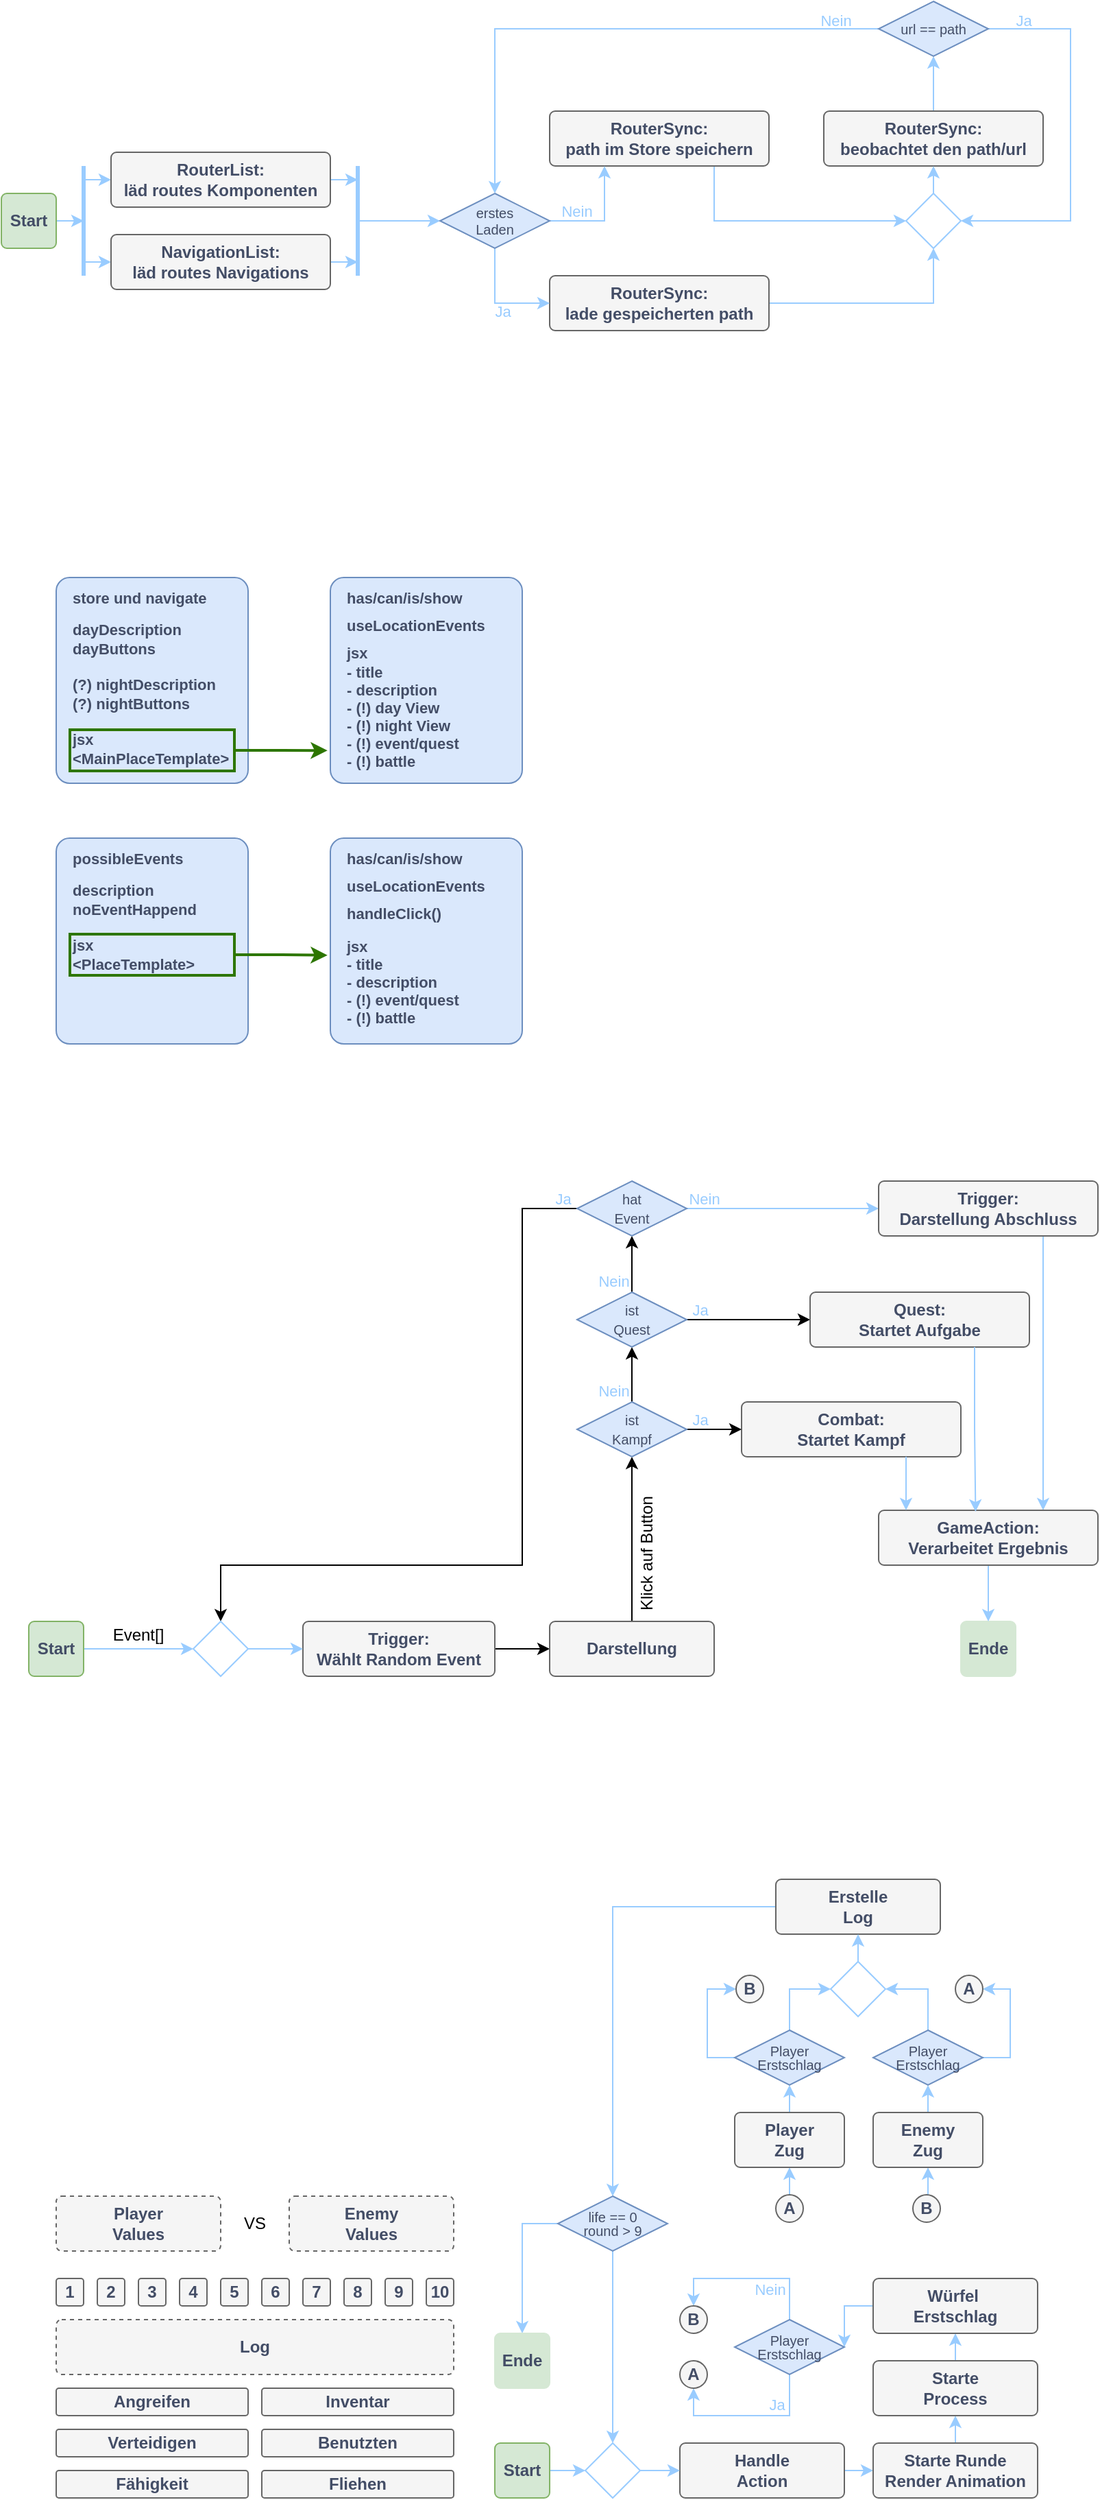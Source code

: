 <mxfile version="26.0.16">
  <diagram name="Seite-1" id="vCrZaKIHrHewtjHEEx6Q">
    <mxGraphModel dx="689" dy="369" grid="1" gridSize="10" guides="1" tooltips="1" connect="1" arrows="1" fold="1" page="1" pageScale="1" pageWidth="827" pageHeight="1169" math="0" shadow="0">
      <root>
        <mxCell id="0" />
        <mxCell id="1" parent="0" />
        <mxCell id="VAQp6IkPgZ3z1ja0-aQf-18" style="edgeStyle=none;shape=connector;rounded=0;orthogonalLoop=1;jettySize=auto;html=1;exitX=1;exitY=0.5;exitDx=0;exitDy=0;strokeColor=#99CCFF;align=center;verticalAlign=middle;fontFamily=Helvetica;fontSize=11;fontColor=default;labelBackgroundColor=default;endArrow=classic;" parent="1" source="VAQp6IkPgZ3z1ja0-aQf-2" edge="1">
          <mxGeometry relative="1" as="geometry">
            <mxPoint x="60" y="460" as="targetPoint" />
          </mxGeometry>
        </mxCell>
        <mxCell id="VAQp6IkPgZ3z1ja0-aQf-2" value="Start" style="rounded=1;arcSize=10;whiteSpace=wrap;html=1;align=center;fillColor=#d5e8d4;strokeColor=#82b366;fontColor=#434D66;fontStyle=1" parent="1" vertex="1">
          <mxGeometry y="440" width="40" height="40" as="geometry" />
        </mxCell>
        <mxCell id="VAQp6IkPgZ3z1ja0-aQf-19" style="edgeStyle=none;shape=connector;rounded=0;orthogonalLoop=1;jettySize=auto;html=1;exitX=0;exitY=0.5;exitDx=0;exitDy=0;strokeColor=#99CCFF;align=center;verticalAlign=middle;fontFamily=Helvetica;fontSize=11;fontColor=default;labelBackgroundColor=default;endArrow=none;startArrow=classic;startFill=1;endFill=0;" parent="1" source="VAQp6IkPgZ3z1ja0-aQf-3" edge="1">
          <mxGeometry relative="1" as="geometry">
            <mxPoint x="60" y="430" as="targetPoint" />
          </mxGeometry>
        </mxCell>
        <mxCell id="VAQp6IkPgZ3z1ja0-aQf-21" style="edgeStyle=none;shape=connector;rounded=0;orthogonalLoop=1;jettySize=auto;html=1;exitX=1;exitY=0.5;exitDx=0;exitDy=0;strokeColor=#99CCFF;align=center;verticalAlign=middle;fontFamily=Helvetica;fontSize=11;fontColor=default;labelBackgroundColor=default;endArrow=classic;" parent="1" source="VAQp6IkPgZ3z1ja0-aQf-3" edge="1">
          <mxGeometry relative="1" as="geometry">
            <mxPoint x="260" y="430" as="targetPoint" />
          </mxGeometry>
        </mxCell>
        <mxCell id="VAQp6IkPgZ3z1ja0-aQf-3" value="RouterList:&lt;div&gt;läd routes Komponenten&lt;/div&gt;" style="rounded=1;arcSize=10;whiteSpace=wrap;html=1;align=center;fillColor=#f5f5f5;strokeColor=#666666;fontColor=#434D66;fontStyle=1" parent="1" vertex="1">
          <mxGeometry x="80" y="410" width="160" height="40" as="geometry" />
        </mxCell>
        <mxCell id="VAQp6IkPgZ3z1ja0-aQf-20" style="edgeStyle=none;shape=connector;rounded=0;orthogonalLoop=1;jettySize=auto;html=1;exitX=0;exitY=0.5;exitDx=0;exitDy=0;strokeColor=#99CCFF;align=center;verticalAlign=middle;fontFamily=Helvetica;fontSize=11;fontColor=default;labelBackgroundColor=default;endArrow=none;startArrow=classic;startFill=1;endFill=0;" parent="1" source="VAQp6IkPgZ3z1ja0-aQf-4" edge="1">
          <mxGeometry relative="1" as="geometry">
            <mxPoint x="60" y="490" as="targetPoint" />
          </mxGeometry>
        </mxCell>
        <mxCell id="VAQp6IkPgZ3z1ja0-aQf-22" style="edgeStyle=none;shape=connector;rounded=0;orthogonalLoop=1;jettySize=auto;html=1;exitX=1;exitY=0.5;exitDx=0;exitDy=0;strokeColor=#99CCFF;align=center;verticalAlign=middle;fontFamily=Helvetica;fontSize=11;fontColor=default;labelBackgroundColor=default;endArrow=classic;" parent="1" source="VAQp6IkPgZ3z1ja0-aQf-4" edge="1">
          <mxGeometry relative="1" as="geometry">
            <mxPoint x="260" y="490" as="targetPoint" />
          </mxGeometry>
        </mxCell>
        <mxCell id="VAQp6IkPgZ3z1ja0-aQf-4" value="NavigationList:&lt;div&gt;läd routes Navigations&lt;/div&gt;" style="rounded=1;arcSize=10;whiteSpace=wrap;html=1;align=center;fillColor=#f5f5f5;strokeColor=#666666;fontColor=#434D66;fontStyle=1" parent="1" vertex="1">
          <mxGeometry x="80" y="470" width="160" height="40" as="geometry" />
        </mxCell>
        <mxCell id="VAQp6IkPgZ3z1ja0-aQf-68" style="edgeStyle=orthogonalEdgeStyle;shape=connector;rounded=0;orthogonalLoop=1;jettySize=auto;html=1;exitX=0.75;exitY=1;exitDx=0;exitDy=0;entryX=0;entryY=0.5;entryDx=0;entryDy=0;strokeColor=#99CCFF;align=center;verticalAlign=middle;fontFamily=Helvetica;fontSize=11;fontColor=default;labelBackgroundColor=default;endArrow=classic;" parent="1" source="VAQp6IkPgZ3z1ja0-aQf-7" target="VAQp6IkPgZ3z1ja0-aQf-65" edge="1">
          <mxGeometry relative="1" as="geometry" />
        </mxCell>
        <mxCell id="VAQp6IkPgZ3z1ja0-aQf-7" value="RouterSync:&lt;div&gt;path im Store speichern&lt;/div&gt;" style="rounded=1;arcSize=10;whiteSpace=wrap;html=1;align=center;fillColor=#f5f5f5;strokeColor=#666666;fontColor=#434D66;fontStyle=1" parent="1" vertex="1">
          <mxGeometry x="400" y="380" width="160" height="40" as="geometry" />
        </mxCell>
        <mxCell id="VAQp6IkPgZ3z1ja0-aQf-69" style="edgeStyle=orthogonalEdgeStyle;shape=connector;rounded=0;orthogonalLoop=1;jettySize=auto;html=1;exitX=1;exitY=0.5;exitDx=0;exitDy=0;entryX=0.5;entryY=1;entryDx=0;entryDy=0;strokeColor=#99CCFF;align=center;verticalAlign=middle;fontFamily=Helvetica;fontSize=11;fontColor=default;labelBackgroundColor=default;endArrow=classic;" parent="1" source="VAQp6IkPgZ3z1ja0-aQf-8" target="VAQp6IkPgZ3z1ja0-aQf-65" edge="1">
          <mxGeometry relative="1" as="geometry" />
        </mxCell>
        <mxCell id="VAQp6IkPgZ3z1ja0-aQf-8" value="RouterSync:&lt;div&gt;lade gespeicherten path&lt;/div&gt;" style="rounded=1;arcSize=10;whiteSpace=wrap;html=1;align=center;fillColor=#f5f5f5;strokeColor=#666666;fontColor=#434D66;fontStyle=1" parent="1" vertex="1">
          <mxGeometry x="400" y="500" width="160" height="40" as="geometry" />
        </mxCell>
        <mxCell id="VAQp6IkPgZ3z1ja0-aQf-23" style="edgeStyle=none;shape=connector;rounded=0;orthogonalLoop=1;jettySize=auto;html=1;exitX=0;exitY=0.5;exitDx=0;exitDy=0;strokeColor=#99CCFF;align=center;verticalAlign=middle;fontFamily=Helvetica;fontSize=11;fontColor=default;labelBackgroundColor=default;endArrow=none;startArrow=classic;startFill=1;endFill=0;" parent="1" source="VAQp6IkPgZ3z1ja0-aQf-10" edge="1">
          <mxGeometry relative="1" as="geometry">
            <mxPoint x="260" y="460" as="targetPoint" />
          </mxGeometry>
        </mxCell>
        <mxCell id="VAQp6IkPgZ3z1ja0-aQf-25" style="edgeStyle=orthogonalEdgeStyle;shape=connector;rounded=0;orthogonalLoop=1;jettySize=auto;html=1;exitX=0.5;exitY=1;exitDx=0;exitDy=0;entryX=0;entryY=0.5;entryDx=0;entryDy=0;strokeColor=#99CCFF;align=center;verticalAlign=middle;fontFamily=Helvetica;fontSize=11;fontColor=default;labelBackgroundColor=default;endArrow=classic;" parent="1" source="VAQp6IkPgZ3z1ja0-aQf-10" target="VAQp6IkPgZ3z1ja0-aQf-8" edge="1">
          <mxGeometry relative="1" as="geometry" />
        </mxCell>
        <mxCell id="X7nKvmQEceXL8asA8oug-80" style="edgeStyle=orthogonalEdgeStyle;shape=connector;rounded=0;orthogonalLoop=1;jettySize=auto;html=1;exitX=1;exitY=0.5;exitDx=0;exitDy=0;entryX=0.25;entryY=1;entryDx=0;entryDy=0;strokeColor=#99CCFF;align=center;verticalAlign=middle;fontFamily=Helvetica;fontSize=11;fontColor=default;labelBackgroundColor=default;startArrow=none;startFill=0;endArrow=classic;endFill=1;" edge="1" parent="1" source="VAQp6IkPgZ3z1ja0-aQf-10" target="VAQp6IkPgZ3z1ja0-aQf-7">
          <mxGeometry relative="1" as="geometry" />
        </mxCell>
        <mxCell id="VAQp6IkPgZ3z1ja0-aQf-10" value="&lt;font style=&quot;font-size: 10px;&quot;&gt;erstes&lt;/font&gt;&lt;div style=&quot;font-size: 10px;&quot;&gt;&lt;font style=&quot;font-size: 10px;&quot;&gt;Laden&lt;/font&gt;&lt;/div&gt;" style="shape=rhombus;perimeter=rhombusPerimeter;whiteSpace=wrap;html=1;align=center;fontFamily=Helvetica;fontSize=11;labelBackgroundColor=none;fillColor=#dae8fc;strokeColor=#6c8ebf;fontColor=#434D66;" parent="1" vertex="1">
          <mxGeometry x="320" y="440" width="80" height="40" as="geometry" />
        </mxCell>
        <mxCell id="VAQp6IkPgZ3z1ja0-aQf-16" value="" style="endArrow=none;html=1;rounded=0;strokeColor=#99CCFF;align=center;verticalAlign=middle;fontFamily=Helvetica;fontSize=11;fontColor=default;labelBackgroundColor=default;strokeWidth=3;" parent="1" edge="1">
          <mxGeometry width="50" height="50" relative="1" as="geometry">
            <mxPoint x="60" y="500" as="sourcePoint" />
            <mxPoint x="60" y="420" as="targetPoint" />
          </mxGeometry>
        </mxCell>
        <mxCell id="VAQp6IkPgZ3z1ja0-aQf-17" value="" style="endArrow=none;html=1;rounded=0;strokeColor=#99CCFF;align=center;verticalAlign=middle;fontFamily=Helvetica;fontSize=11;fontColor=default;labelBackgroundColor=default;strokeWidth=3;" parent="1" edge="1">
          <mxGeometry width="50" height="50" relative="1" as="geometry">
            <mxPoint x="260" y="500" as="sourcePoint" />
            <mxPoint x="260" y="420" as="targetPoint" />
          </mxGeometry>
        </mxCell>
        <mxCell id="VAQp6IkPgZ3z1ja0-aQf-28" value="Ja" style="text;html=1;align=center;verticalAlign=middle;whiteSpace=wrap;rounded=0;fontFamily=Helvetica;fontSize=11;fontColor=#99CCFF;labelBackgroundColor=none;" parent="1" vertex="1">
          <mxGeometry x="346" y="518" width="40" height="16" as="geometry" />
        </mxCell>
        <mxCell id="VAQp6IkPgZ3z1ja0-aQf-29" value="Nein" style="text;html=1;align=center;verticalAlign=middle;whiteSpace=wrap;rounded=0;fontFamily=Helvetica;fontSize=11;fontColor=#99CCFF;labelBackgroundColor=none;" parent="1" vertex="1">
          <mxGeometry x="400" y="445" width="40" height="16" as="geometry" />
        </mxCell>
        <mxCell id="VAQp6IkPgZ3z1ja0-aQf-33" style="edgeStyle=none;shape=connector;rounded=0;orthogonalLoop=1;jettySize=auto;html=1;exitX=0.5;exitY=0;exitDx=0;exitDy=0;entryX=0.5;entryY=1;entryDx=0;entryDy=0;strokeColor=#99CCFF;align=center;verticalAlign=middle;fontFamily=Helvetica;fontSize=11;fontColor=default;labelBackgroundColor=default;endArrow=classic;" parent="1" source="VAQp6IkPgZ3z1ja0-aQf-31" target="VAQp6IkPgZ3z1ja0-aQf-32" edge="1">
          <mxGeometry relative="1" as="geometry" />
        </mxCell>
        <mxCell id="VAQp6IkPgZ3z1ja0-aQf-31" value="RouterSync:&lt;div&gt;beobachtet den path/url&lt;/div&gt;" style="rounded=1;arcSize=10;whiteSpace=wrap;html=1;align=center;fillColor=#f5f5f5;strokeColor=#666666;fontColor=#434D66;fontStyle=1" parent="1" vertex="1">
          <mxGeometry x="600" y="380" width="160" height="40" as="geometry" />
        </mxCell>
        <mxCell id="VAQp6IkPgZ3z1ja0-aQf-64" style="edgeStyle=orthogonalEdgeStyle;shape=connector;rounded=0;orthogonalLoop=1;jettySize=auto;html=1;exitX=0;exitY=0.5;exitDx=0;exitDy=0;entryX=0.5;entryY=0;entryDx=0;entryDy=0;strokeColor=#99CCFF;align=center;verticalAlign=middle;fontFamily=Helvetica;fontSize=11;fontColor=default;labelBackgroundColor=default;endArrow=classic;" parent="1" source="VAQp6IkPgZ3z1ja0-aQf-32" target="VAQp6IkPgZ3z1ja0-aQf-10" edge="1">
          <mxGeometry relative="1" as="geometry" />
        </mxCell>
        <mxCell id="VAQp6IkPgZ3z1ja0-aQf-66" style="edgeStyle=orthogonalEdgeStyle;shape=connector;rounded=0;orthogonalLoop=1;jettySize=auto;html=1;exitX=1;exitY=0.5;exitDx=0;exitDy=0;entryX=1;entryY=0.5;entryDx=0;entryDy=0;strokeColor=#99CCFF;align=center;verticalAlign=middle;fontFamily=Helvetica;fontSize=11;fontColor=default;labelBackgroundColor=default;endArrow=classic;" parent="1" source="VAQp6IkPgZ3z1ja0-aQf-32" target="VAQp6IkPgZ3z1ja0-aQf-65" edge="1">
          <mxGeometry relative="1" as="geometry">
            <Array as="points">
              <mxPoint x="780" y="320" />
              <mxPoint x="780" y="460" />
            </Array>
          </mxGeometry>
        </mxCell>
        <mxCell id="VAQp6IkPgZ3z1ja0-aQf-32" value="&lt;span style=&quot;font-size: 10px;&quot;&gt;url == path&lt;/span&gt;" style="shape=rhombus;perimeter=rhombusPerimeter;whiteSpace=wrap;html=1;align=center;fontFamily=Helvetica;fontSize=11;labelBackgroundColor=none;fillColor=#dae8fc;strokeColor=#6c8ebf;fontColor=#434D66;" parent="1" vertex="1">
          <mxGeometry x="640" y="300" width="80" height="40" as="geometry" />
        </mxCell>
        <mxCell id="VAQp6IkPgZ3z1ja0-aQf-36" value="Ja" style="text;html=1;align=center;verticalAlign=middle;whiteSpace=wrap;rounded=0;fontFamily=Helvetica;fontSize=11;fontColor=#99CCFF;labelBackgroundColor=none;" parent="1" vertex="1">
          <mxGeometry x="726" y="306" width="40" height="16" as="geometry" />
        </mxCell>
        <mxCell id="VAQp6IkPgZ3z1ja0-aQf-39" value="Nein" style="text;html=1;align=center;verticalAlign=middle;whiteSpace=wrap;rounded=0;fontFamily=Helvetica;fontSize=11;fontColor=#99CCFF;labelBackgroundColor=none;" parent="1" vertex="1">
          <mxGeometry x="589" y="306" width="40" height="16" as="geometry" />
        </mxCell>
        <mxCell id="VAQp6IkPgZ3z1ja0-aQf-67" style="edgeStyle=orthogonalEdgeStyle;shape=connector;rounded=0;orthogonalLoop=1;jettySize=auto;html=1;exitX=0.5;exitY=0;exitDx=0;exitDy=0;entryX=0.5;entryY=1;entryDx=0;entryDy=0;strokeColor=#99CCFF;align=center;verticalAlign=middle;fontFamily=Helvetica;fontSize=11;fontColor=default;labelBackgroundColor=default;endArrow=classic;" parent="1" source="VAQp6IkPgZ3z1ja0-aQf-65" target="VAQp6IkPgZ3z1ja0-aQf-31" edge="1">
          <mxGeometry relative="1" as="geometry" />
        </mxCell>
        <mxCell id="VAQp6IkPgZ3z1ja0-aQf-65" value="" style="shape=rhombus;perimeter=rhombusPerimeter;whiteSpace=wrap;html=1;align=center;fontFamily=Helvetica;fontSize=11;labelBackgroundColor=none;fillColor=none;strokeColor=#99CCFF;fontColor=#333333;" parent="1" vertex="1">
          <mxGeometry x="660" y="440" width="40" height="40" as="geometry" />
        </mxCell>
        <mxCell id="VAQp6IkPgZ3z1ja0-aQf-70" value="" style="rounded=1;whiteSpace=wrap;html=1;fontFamily=Helvetica;fontSize=11;labelBackgroundColor=default;fillColor=#dae8fc;strokeColor=#6c8ebf;arcSize=7;" parent="1" vertex="1">
          <mxGeometry x="40" y="720" width="140" height="150" as="geometry" />
        </mxCell>
        <mxCell id="VAQp6IkPgZ3z1ja0-aQf-71" value="&lt;b&gt;store und navigate&lt;/b&gt;" style="text;html=1;align=left;verticalAlign=middle;whiteSpace=wrap;rounded=0;fontFamily=Helvetica;fontSize=11;fontColor=#434D66;labelBackgroundColor=none;" parent="1" vertex="1">
          <mxGeometry x="50" y="720" width="120" height="30" as="geometry" />
        </mxCell>
        <mxCell id="VAQp6IkPgZ3z1ja0-aQf-72" value="&lt;b&gt;dayDescription&lt;/b&gt;&lt;div&gt;&lt;b&gt;dayButtons&lt;/b&gt;&lt;/div&gt;" style="text;html=1;align=left;verticalAlign=middle;whiteSpace=wrap;rounded=0;fontFamily=Helvetica;fontSize=11;fontColor=#434D66;labelBackgroundColor=none;" parent="1" vertex="1">
          <mxGeometry x="50" y="750" width="120" height="30" as="geometry" />
        </mxCell>
        <mxCell id="VAQp6IkPgZ3z1ja0-aQf-73" value="&lt;b&gt;(?) nightDescription&lt;br&gt;&lt;/b&gt;&lt;div&gt;&lt;b style=&quot;background-color: initial;&quot;&gt;(?)&amp;nbsp;&lt;/b&gt;&lt;b style=&quot;background-color: initial;&quot;&gt;night&lt;/b&gt;&lt;b&gt;Buttons&lt;/b&gt;&lt;/div&gt;" style="text;html=1;align=left;verticalAlign=middle;whiteSpace=wrap;rounded=0;fontFamily=Helvetica;fontSize=11;fontColor=#434D66;labelBackgroundColor=none;" parent="1" vertex="1">
          <mxGeometry x="50" y="790" width="120" height="30" as="geometry" />
        </mxCell>
        <mxCell id="VAQp6IkPgZ3z1ja0-aQf-74" value="&lt;b&gt;jsx&lt;/b&gt;&lt;br&gt;&lt;div&gt;&lt;b&gt;&amp;lt;MainPlaceTemplate&amp;gt;&lt;/b&gt;&lt;/div&gt;" style="text;html=1;align=left;verticalAlign=middle;whiteSpace=wrap;rounded=0;fontFamily=Helvetica;fontSize=11;fontColor=#434D66;labelBackgroundColor=none;" parent="1" vertex="1">
          <mxGeometry x="50" y="830" width="180" height="30" as="geometry" />
        </mxCell>
        <mxCell id="VAQp6IkPgZ3z1ja0-aQf-75" value="" style="rounded=1;whiteSpace=wrap;html=1;fontFamily=Helvetica;fontSize=11;labelBackgroundColor=default;fillColor=#dae8fc;strokeColor=#6c8ebf;arcSize=7;" parent="1" vertex="1">
          <mxGeometry x="240" y="720" width="140" height="150" as="geometry" />
        </mxCell>
        <mxCell id="VAQp6IkPgZ3z1ja0-aQf-76" value="&lt;b&gt;has/can/is/show&lt;/b&gt;" style="text;html=1;align=left;verticalAlign=middle;whiteSpace=wrap;rounded=0;fontFamily=Helvetica;fontSize=11;fontColor=#434D66;labelBackgroundColor=none;" parent="1" vertex="1">
          <mxGeometry x="250" y="720" width="120" height="30" as="geometry" />
        </mxCell>
        <mxCell id="VAQp6IkPgZ3z1ja0-aQf-77" value="&lt;b&gt;useLocationEvents&lt;/b&gt;" style="text;html=1;align=left;verticalAlign=middle;whiteSpace=wrap;rounded=0;fontFamily=Helvetica;fontSize=11;fontColor=#434D66;labelBackgroundColor=none;" parent="1" vertex="1">
          <mxGeometry x="250" y="740" width="120" height="30" as="geometry" />
        </mxCell>
        <mxCell id="VAQp6IkPgZ3z1ja0-aQf-78" value="&lt;b&gt;jsx&lt;/b&gt;&lt;div&gt;&lt;b&gt;- title&lt;/b&gt;&lt;/div&gt;&lt;div&gt;&lt;b&gt;- description&lt;/b&gt;&lt;/div&gt;&lt;div&gt;&lt;b&gt;- (!) day View&lt;/b&gt;&lt;/div&gt;&lt;div&gt;&lt;b&gt;- (!) night View&lt;/b&gt;&lt;/div&gt;&lt;div&gt;&lt;b&gt;- (!) event/quest&lt;/b&gt;&lt;/div&gt;&lt;div&gt;&lt;b&gt;- (!) battle&lt;/b&gt;&lt;/div&gt;" style="text;html=1;align=left;verticalAlign=middle;whiteSpace=wrap;rounded=0;fontFamily=Helvetica;fontSize=11;fontColor=#434D66;labelBackgroundColor=none;" parent="1" vertex="1">
          <mxGeometry x="250" y="770" width="120" height="90" as="geometry" />
        </mxCell>
        <mxCell id="VAQp6IkPgZ3z1ja0-aQf-80" value="" style="rounded=1;whiteSpace=wrap;html=1;fontFamily=Helvetica;fontSize=11;labelBackgroundColor=default;fillColor=#dae8fc;strokeColor=#6c8ebf;arcSize=7;" parent="1" vertex="1">
          <mxGeometry x="40" y="910" width="140" height="150" as="geometry" />
        </mxCell>
        <mxCell id="VAQp6IkPgZ3z1ja0-aQf-81" value="&lt;b&gt;possibleEvents&lt;/b&gt;" style="text;html=1;align=left;verticalAlign=middle;whiteSpace=wrap;rounded=0;fontFamily=Helvetica;fontSize=11;fontColor=#434D66;labelBackgroundColor=none;" parent="1" vertex="1">
          <mxGeometry x="50" y="910" width="120" height="30" as="geometry" />
        </mxCell>
        <mxCell id="VAQp6IkPgZ3z1ja0-aQf-82" value="&lt;b&gt;description&lt;/b&gt;&lt;div&gt;&lt;b&gt;noEventHappend&lt;/b&gt;&lt;/div&gt;" style="text;html=1;align=left;verticalAlign=middle;whiteSpace=wrap;rounded=0;fontFamily=Helvetica;fontSize=11;fontColor=#434D66;labelBackgroundColor=none;" parent="1" vertex="1">
          <mxGeometry x="50" y="940" width="120" height="30" as="geometry" />
        </mxCell>
        <mxCell id="VAQp6IkPgZ3z1ja0-aQf-84" value="&lt;b&gt;jsx&lt;/b&gt;&lt;br&gt;&lt;div&gt;&lt;b&gt;&amp;lt;PlaceTemplate&amp;gt;&lt;/b&gt;&lt;/div&gt;" style="text;html=1;align=left;verticalAlign=middle;whiteSpace=wrap;rounded=0;fontFamily=Helvetica;fontSize=11;fontColor=#434D66;labelBackgroundColor=none;" parent="1" vertex="1">
          <mxGeometry x="50" y="980" width="180" height="30" as="geometry" />
        </mxCell>
        <mxCell id="VAQp6IkPgZ3z1ja0-aQf-85" value="" style="rounded=1;whiteSpace=wrap;html=1;fontFamily=Helvetica;fontSize=11;labelBackgroundColor=default;fillColor=#dae8fc;strokeColor=#6c8ebf;arcSize=7;" parent="1" vertex="1">
          <mxGeometry x="240" y="910" width="140" height="150" as="geometry" />
        </mxCell>
        <mxCell id="VAQp6IkPgZ3z1ja0-aQf-86" value="&lt;b&gt;has/can/is/show&lt;/b&gt;" style="text;html=1;align=left;verticalAlign=middle;whiteSpace=wrap;rounded=0;fontFamily=Helvetica;fontSize=11;fontColor=#434D66;labelBackgroundColor=none;" parent="1" vertex="1">
          <mxGeometry x="250" y="910" width="120" height="30" as="geometry" />
        </mxCell>
        <mxCell id="VAQp6IkPgZ3z1ja0-aQf-87" value="&lt;b&gt;useLocationEvents&lt;/b&gt;" style="text;html=1;align=left;verticalAlign=middle;whiteSpace=wrap;rounded=0;fontFamily=Helvetica;fontSize=11;fontColor=#434D66;labelBackgroundColor=none;" parent="1" vertex="1">
          <mxGeometry x="250" y="930" width="120" height="30" as="geometry" />
        </mxCell>
        <mxCell id="VAQp6IkPgZ3z1ja0-aQf-88" value="&lt;b&gt;jsx&lt;/b&gt;&lt;div&gt;&lt;b&gt;- title&lt;/b&gt;&lt;/div&gt;&lt;div&gt;&lt;b&gt;- description&lt;/b&gt;&lt;/div&gt;&lt;div&gt;&lt;b&gt;- (!) event/quest&lt;/b&gt;&lt;/div&gt;&lt;div&gt;&lt;b&gt;- (!) battle&lt;/b&gt;&lt;/div&gt;" style="text;html=1;align=left;verticalAlign=middle;whiteSpace=wrap;rounded=0;fontFamily=Helvetica;fontSize=11;fontColor=#434D66;labelBackgroundColor=none;" parent="1" vertex="1">
          <mxGeometry x="250" y="980" width="120" height="70" as="geometry" />
        </mxCell>
        <mxCell id="VAQp6IkPgZ3z1ja0-aQf-90" value="&lt;b&gt;handleClick()&lt;/b&gt;" style="text;html=1;align=left;verticalAlign=middle;whiteSpace=wrap;rounded=0;fontFamily=Helvetica;fontSize=11;fontColor=#434D66;labelBackgroundColor=none;" parent="1" vertex="1">
          <mxGeometry x="250" y="950" width="120" height="30" as="geometry" />
        </mxCell>
        <mxCell id="X7nKvmQEceXL8asA8oug-7" style="edgeStyle=orthogonalEdgeStyle;rounded=0;orthogonalLoop=1;jettySize=auto;html=1;exitX=1;exitY=0.5;exitDx=0;exitDy=0;entryX=0;entryY=0.5;entryDx=0;entryDy=0;strokeColor=light-dark(#000000,#1E4A76);" edge="1" parent="1" source="X7nKvmQEceXL8asA8oug-1" target="X7nKvmQEceXL8asA8oug-3">
          <mxGeometry relative="1" as="geometry" />
        </mxCell>
        <mxCell id="X7nKvmQEceXL8asA8oug-1" value="Trigger:&lt;div&gt;Wählt Random Event&lt;/div&gt;" style="rounded=1;arcSize=10;whiteSpace=wrap;html=1;align=center;fillColor=#f5f5f5;strokeColor=#666666;fontColor=#434D66;fontStyle=1" vertex="1" parent="1">
          <mxGeometry x="220" y="1481" width="140" height="40" as="geometry" />
        </mxCell>
        <mxCell id="X7nKvmQEceXL8asA8oug-2" value="Combat:&lt;div&gt;Startet Kampf&lt;/div&gt;" style="rounded=1;arcSize=10;whiteSpace=wrap;html=1;align=center;fillColor=#f5f5f5;strokeColor=#666666;fontColor=#434D66;fontStyle=1" vertex="1" parent="1">
          <mxGeometry x="540" y="1321" width="160" height="40" as="geometry" />
        </mxCell>
        <mxCell id="X7nKvmQEceXL8asA8oug-11" style="edgeStyle=orthogonalEdgeStyle;rounded=0;orthogonalLoop=1;jettySize=auto;html=1;exitX=0.5;exitY=0;exitDx=0;exitDy=0;entryX=0.5;entryY=1;entryDx=0;entryDy=0;strokeColor=light-dark(#000000,#1E4A76);" edge="1" parent="1" source="X7nKvmQEceXL8asA8oug-3" target="X7nKvmQEceXL8asA8oug-8">
          <mxGeometry relative="1" as="geometry" />
        </mxCell>
        <mxCell id="X7nKvmQEceXL8asA8oug-3" value="Darstellung" style="rounded=1;arcSize=10;whiteSpace=wrap;html=1;align=center;fillColor=#f5f5f5;strokeColor=#666666;fontColor=#434D66;fontStyle=1" vertex="1" parent="1">
          <mxGeometry x="400" y="1481" width="120" height="40" as="geometry" />
        </mxCell>
        <mxCell id="X7nKvmQEceXL8asA8oug-40" style="edgeStyle=orthogonalEdgeStyle;shape=connector;rounded=0;orthogonalLoop=1;jettySize=auto;html=1;exitX=1;exitY=0.5;exitDx=0;exitDy=0;entryX=0;entryY=0.5;entryDx=0;entryDy=0;strokeColor=#99CCFF;align=center;verticalAlign=middle;fontFamily=Helvetica;fontSize=11;fontColor=default;labelBackgroundColor=default;startArrow=none;startFill=0;endArrow=classic;endFill=1;" edge="1" parent="1" source="X7nKvmQEceXL8asA8oug-4" target="X7nKvmQEceXL8asA8oug-38">
          <mxGeometry relative="1" as="geometry" />
        </mxCell>
        <mxCell id="X7nKvmQEceXL8asA8oug-4" value="Start" style="rounded=1;arcSize=10;whiteSpace=wrap;html=1;align=center;fillColor=#d5e8d4;strokeColor=#82b366;fontColor=#434D66;fontStyle=1" vertex="1" parent="1">
          <mxGeometry x="20" y="1481" width="40" height="40" as="geometry" />
        </mxCell>
        <mxCell id="X7nKvmQEceXL8asA8oug-6" value="Event[]" style="text;html=1;align=center;verticalAlign=middle;whiteSpace=wrap;rounded=0;fontColor=light-dark(#000000,#808080);" vertex="1" parent="1">
          <mxGeometry x="70" y="1481" width="60" height="20" as="geometry" />
        </mxCell>
        <mxCell id="X7nKvmQEceXL8asA8oug-12" style="edgeStyle=orthogonalEdgeStyle;rounded=0;orthogonalLoop=1;jettySize=auto;html=1;exitX=0.5;exitY=0;exitDx=0;exitDy=0;entryX=0.5;entryY=1;entryDx=0;entryDy=0;strokeColor=light-dark(#000000,#1E4A76);" edge="1" parent="1" source="X7nKvmQEceXL8asA8oug-8" target="X7nKvmQEceXL8asA8oug-9">
          <mxGeometry relative="1" as="geometry" />
        </mxCell>
        <mxCell id="X7nKvmQEceXL8asA8oug-18" style="edgeStyle=orthogonalEdgeStyle;rounded=0;orthogonalLoop=1;jettySize=auto;html=1;exitX=1;exitY=0.5;exitDx=0;exitDy=0;entryX=0;entryY=0.5;entryDx=0;entryDy=0;strokeColor=light-dark(#000000,#1E4A76);" edge="1" parent="1" source="X7nKvmQEceXL8asA8oug-8" target="X7nKvmQEceXL8asA8oug-2">
          <mxGeometry relative="1" as="geometry" />
        </mxCell>
        <mxCell id="X7nKvmQEceXL8asA8oug-8" value="&lt;span style=&quot;font-size: 10px;&quot;&gt;ist&lt;/span&gt;&lt;div&gt;&lt;span style=&quot;font-size: 10px;&quot;&gt;Kampf&lt;/span&gt;&lt;/div&gt;" style="shape=rhombus;perimeter=rhombusPerimeter;whiteSpace=wrap;html=1;align=center;fontFamily=Helvetica;fontSize=11;labelBackgroundColor=none;fillColor=#dae8fc;strokeColor=#6c8ebf;fontColor=#434D66;" vertex="1" parent="1">
          <mxGeometry x="420" y="1321" width="80" height="40" as="geometry" />
        </mxCell>
        <mxCell id="X7nKvmQEceXL8asA8oug-13" style="edgeStyle=orthogonalEdgeStyle;rounded=0;orthogonalLoop=1;jettySize=auto;html=1;exitX=0.5;exitY=0;exitDx=0;exitDy=0;entryX=0.5;entryY=1;entryDx=0;entryDy=0;strokeColor=light-dark(#000000,#1E4A76);" edge="1" parent="1" source="X7nKvmQEceXL8asA8oug-9" target="X7nKvmQEceXL8asA8oug-10">
          <mxGeometry relative="1" as="geometry" />
        </mxCell>
        <mxCell id="X7nKvmQEceXL8asA8oug-19" style="edgeStyle=orthogonalEdgeStyle;rounded=0;orthogonalLoop=1;jettySize=auto;html=1;exitX=1;exitY=0.5;exitDx=0;exitDy=0;entryX=0;entryY=0.5;entryDx=0;entryDy=0;strokeColor=light-dark(#000000,#1E4A76);" edge="1" parent="1" source="X7nKvmQEceXL8asA8oug-9" target="X7nKvmQEceXL8asA8oug-17">
          <mxGeometry relative="1" as="geometry" />
        </mxCell>
        <mxCell id="X7nKvmQEceXL8asA8oug-9" value="&lt;span style=&quot;font-size: 10px;&quot;&gt;ist&lt;/span&gt;&lt;div&gt;&lt;span style=&quot;font-size: 10px;&quot;&gt;Quest&lt;/span&gt;&lt;/div&gt;" style="shape=rhombus;perimeter=rhombusPerimeter;whiteSpace=wrap;html=1;align=center;fontFamily=Helvetica;fontSize=11;labelBackgroundColor=none;fillColor=#dae8fc;strokeColor=#6c8ebf;fontColor=#434D66;" vertex="1" parent="1">
          <mxGeometry x="420" y="1241" width="80" height="40" as="geometry" />
        </mxCell>
        <mxCell id="X7nKvmQEceXL8asA8oug-22" style="edgeStyle=orthogonalEdgeStyle;rounded=0;orthogonalLoop=1;jettySize=auto;html=1;exitX=0;exitY=0.5;exitDx=0;exitDy=0;entryX=0.5;entryY=0;entryDx=0;entryDy=0;strokeColor=light-dark(#000000,#1E4A76);" edge="1" parent="1" source="X7nKvmQEceXL8asA8oug-10" target="X7nKvmQEceXL8asA8oug-38">
          <mxGeometry relative="1" as="geometry">
            <Array as="points">
              <mxPoint x="380" y="1180" />
              <mxPoint x="380" y="1440" />
              <mxPoint x="160" y="1440" />
            </Array>
          </mxGeometry>
        </mxCell>
        <mxCell id="X7nKvmQEceXL8asA8oug-32" style="edgeStyle=none;shape=connector;rounded=0;orthogonalLoop=1;jettySize=auto;html=1;exitX=1;exitY=0.5;exitDx=0;exitDy=0;entryX=0;entryY=0.5;entryDx=0;entryDy=0;strokeColor=#99CCFF;align=center;verticalAlign=middle;fontFamily=Helvetica;fontSize=11;fontColor=default;labelBackgroundColor=default;startArrow=none;startFill=0;endArrow=classic;endFill=1;" edge="1" parent="1" source="X7nKvmQEceXL8asA8oug-10" target="X7nKvmQEceXL8asA8oug-30">
          <mxGeometry relative="1" as="geometry" />
        </mxCell>
        <mxCell id="X7nKvmQEceXL8asA8oug-10" value="&lt;span style=&quot;font-size: 10px;&quot;&gt;hat&lt;/span&gt;&lt;div&gt;&lt;span style=&quot;font-size: 10px;&quot;&gt;Event&lt;/span&gt;&lt;/div&gt;" style="shape=rhombus;perimeter=rhombusPerimeter;whiteSpace=wrap;html=1;align=center;fontFamily=Helvetica;fontSize=11;labelBackgroundColor=none;fillColor=#dae8fc;strokeColor=#6c8ebf;fontColor=#434D66;" vertex="1" parent="1">
          <mxGeometry x="420" y="1160" width="80" height="40" as="geometry" />
        </mxCell>
        <mxCell id="X7nKvmQEceXL8asA8oug-14" value="Ja" style="text;html=1;align=center;verticalAlign=middle;whiteSpace=wrap;rounded=0;fontFamily=Helvetica;fontSize=11;fontColor=#99CCFF;labelBackgroundColor=none;" vertex="1" parent="1">
          <mxGeometry x="500" y="1326" width="20" height="16" as="geometry" />
        </mxCell>
        <mxCell id="X7nKvmQEceXL8asA8oug-15" value="Nein" style="text;html=1;align=center;verticalAlign=middle;whiteSpace=wrap;rounded=0;fontFamily=Helvetica;fontSize=11;fontColor=#99CCFF;labelBackgroundColor=none;" vertex="1" parent="1">
          <mxGeometry x="434" y="1305" width="26" height="16" as="geometry" />
        </mxCell>
        <mxCell id="X7nKvmQEceXL8asA8oug-16" value="Nein" style="text;html=1;align=center;verticalAlign=middle;whiteSpace=wrap;rounded=0;fontFamily=Helvetica;fontSize=11;fontColor=#99CCFF;labelBackgroundColor=none;" vertex="1" parent="1">
          <mxGeometry x="434" y="1225" width="26" height="16" as="geometry" />
        </mxCell>
        <mxCell id="X7nKvmQEceXL8asA8oug-17" value="Quest:&lt;div&gt;Startet Aufgabe&lt;/div&gt;" style="rounded=1;arcSize=10;whiteSpace=wrap;html=1;align=center;fillColor=#f5f5f5;strokeColor=#666666;fontColor=#434D66;fontStyle=1" vertex="1" parent="1">
          <mxGeometry x="590" y="1241" width="160" height="40" as="geometry" />
        </mxCell>
        <mxCell id="X7nKvmQEceXL8asA8oug-21" value="Ja" style="text;html=1;align=center;verticalAlign=middle;whiteSpace=wrap;rounded=0;fontFamily=Helvetica;fontSize=11;fontColor=#99CCFF;labelBackgroundColor=none;" vertex="1" parent="1">
          <mxGeometry x="500" y="1246" width="20" height="16" as="geometry" />
        </mxCell>
        <mxCell id="X7nKvmQEceXL8asA8oug-23" value="Ja" style="text;html=1;align=center;verticalAlign=middle;whiteSpace=wrap;rounded=0;fontFamily=Helvetica;fontSize=11;fontColor=#99CCFF;labelBackgroundColor=none;" vertex="1" parent="1">
          <mxGeometry x="400" y="1165" width="20" height="16" as="geometry" />
        </mxCell>
        <mxCell id="X7nKvmQEceXL8asA8oug-24" value="Ende" style="rounded=1;arcSize=10;whiteSpace=wrap;html=1;align=center;fillColor=light-dark(#D5E8D4,#663300);strokeColor=light-dark(#D5E8D4,#402100);fontColor=#434D66;fontStyle=1" vertex="1" parent="1">
          <mxGeometry x="700" y="1481" width="40" height="40" as="geometry" />
        </mxCell>
        <mxCell id="X7nKvmQEceXL8asA8oug-29" value="Klick auf&amp;nbsp;&lt;span style=&quot;background-color: transparent; color: light-dark(rgb(0, 0, 0), rgb(128, 128, 128));&quot;&gt;Button&lt;/span&gt;" style="text;html=1;align=left;verticalAlign=middle;whiteSpace=wrap;rounded=0;fontColor=light-dark(#000000,#808080);rotation=-90;" vertex="1" parent="1">
          <mxGeometry x="416" y="1410" width="110" height="20" as="geometry" />
        </mxCell>
        <mxCell id="X7nKvmQEceXL8asA8oug-55" style="edgeStyle=orthogonalEdgeStyle;shape=connector;rounded=0;orthogonalLoop=1;jettySize=auto;html=1;exitX=0.75;exitY=1;exitDx=0;exitDy=0;entryX=0.75;entryY=0;entryDx=0;entryDy=0;strokeColor=#99CCFF;align=center;verticalAlign=middle;fontFamily=Helvetica;fontSize=11;fontColor=default;labelBackgroundColor=default;startArrow=none;startFill=0;endArrow=classic;endFill=1;" edge="1" parent="1" source="X7nKvmQEceXL8asA8oug-30" target="X7nKvmQEceXL8asA8oug-52">
          <mxGeometry relative="1" as="geometry" />
        </mxCell>
        <mxCell id="X7nKvmQEceXL8asA8oug-30" value="Trigger:&lt;div&gt;Darstellung Abschluss&lt;/div&gt;" style="rounded=1;arcSize=10;whiteSpace=wrap;html=1;align=center;fillColor=#f5f5f5;strokeColor=#666666;fontColor=#434D66;fontStyle=1" vertex="1" parent="1">
          <mxGeometry x="640" y="1160" width="160" height="40" as="geometry" />
        </mxCell>
        <mxCell id="X7nKvmQEceXL8asA8oug-37" value="Nein" style="text;html=1;align=center;verticalAlign=middle;whiteSpace=wrap;rounded=0;fontFamily=Helvetica;fontSize=11;fontColor=#99CCFF;labelBackgroundColor=none;" vertex="1" parent="1">
          <mxGeometry x="500" y="1165" width="26" height="16" as="geometry" />
        </mxCell>
        <mxCell id="X7nKvmQEceXL8asA8oug-39" style="edgeStyle=orthogonalEdgeStyle;shape=connector;rounded=0;orthogonalLoop=1;jettySize=auto;html=1;exitX=1;exitY=0.5;exitDx=0;exitDy=0;entryX=0;entryY=0.5;entryDx=0;entryDy=0;strokeColor=#99CCFF;align=center;verticalAlign=middle;fontFamily=Helvetica;fontSize=11;fontColor=default;labelBackgroundColor=default;startArrow=none;startFill=0;endArrow=classic;endFill=1;" edge="1" parent="1" source="X7nKvmQEceXL8asA8oug-38" target="X7nKvmQEceXL8asA8oug-1">
          <mxGeometry relative="1" as="geometry" />
        </mxCell>
        <mxCell id="X7nKvmQEceXL8asA8oug-38" value="" style="shape=rhombus;perimeter=rhombusPerimeter;whiteSpace=wrap;html=1;align=center;fontFamily=Helvetica;fontSize=11;labelBackgroundColor=none;fillColor=none;strokeColor=#99CCFF;fontColor=#333333;" vertex="1" parent="1">
          <mxGeometry x="140" y="1481" width="40" height="40" as="geometry" />
        </mxCell>
        <mxCell id="X7nKvmQEceXL8asA8oug-43" value="" style="group" vertex="1" connectable="0" parent="1">
          <mxGeometry x="50" y="831" width="120" height="30" as="geometry" />
        </mxCell>
        <mxCell id="X7nKvmQEceXL8asA8oug-41" value="" style="rounded=0;whiteSpace=wrap;html=1;fontFamily=Helvetica;fontSize=11;fontColor=#ffffff;labelBackgroundColor=default;fillColor=none;strokeColor=#2D7600;strokeWidth=2;" vertex="1" parent="X7nKvmQEceXL8asA8oug-43">
          <mxGeometry width="120" height="30" as="geometry" />
        </mxCell>
        <mxCell id="X7nKvmQEceXL8asA8oug-42" style="edgeStyle=orthogonalEdgeStyle;shape=connector;rounded=0;orthogonalLoop=1;jettySize=auto;html=1;exitX=1;exitY=0.5;exitDx=0;exitDy=0;entryX=-0.015;entryY=0.841;entryDx=0;entryDy=0;entryPerimeter=0;strokeColor=#2D7600;align=center;verticalAlign=middle;fontFamily=Helvetica;fontSize=11;fontColor=default;labelBackgroundColor=default;startArrow=none;startFill=0;endArrow=classic;endFill=1;fillColor=#60a917;strokeWidth=2;" edge="1" parent="X7nKvmQEceXL8asA8oug-43" source="X7nKvmQEceXL8asA8oug-41" target="VAQp6IkPgZ3z1ja0-aQf-75">
          <mxGeometry relative="1" as="geometry" />
        </mxCell>
        <mxCell id="X7nKvmQEceXL8asA8oug-48" value="" style="group" vertex="1" connectable="0" parent="1">
          <mxGeometry x="50" y="980" width="120" height="30" as="geometry" />
        </mxCell>
        <mxCell id="X7nKvmQEceXL8asA8oug-49" value="" style="rounded=0;whiteSpace=wrap;html=1;fontFamily=Helvetica;fontSize=11;fontColor=#ffffff;labelBackgroundColor=default;fillColor=none;strokeColor=#2D7600;strokeWidth=2;" vertex="1" parent="X7nKvmQEceXL8asA8oug-48">
          <mxGeometry width="120" height="30" as="geometry" />
        </mxCell>
        <mxCell id="X7nKvmQEceXL8asA8oug-50" style="edgeStyle=orthogonalEdgeStyle;shape=connector;rounded=0;orthogonalLoop=1;jettySize=auto;html=1;exitX=1;exitY=0.5;exitDx=0;exitDy=0;entryX=-0.015;entryY=0.841;entryDx=0;entryDy=0;entryPerimeter=0;strokeColor=#2D7600;align=center;verticalAlign=middle;fontFamily=Helvetica;fontSize=11;fontColor=default;labelBackgroundColor=default;startArrow=none;startFill=0;endArrow=classic;endFill=1;fillColor=#60a917;strokeWidth=2;" edge="1" parent="X7nKvmQEceXL8asA8oug-48" source="X7nKvmQEceXL8asA8oug-49">
          <mxGeometry relative="1" as="geometry" />
        </mxCell>
        <mxCell id="X7nKvmQEceXL8asA8oug-51" style="edgeStyle=orthogonalEdgeStyle;shape=connector;rounded=0;orthogonalLoop=1;jettySize=auto;html=1;exitX=1;exitY=0.5;exitDx=0;exitDy=0;entryX=-0.015;entryY=0.569;entryDx=0;entryDy=0;entryPerimeter=0;strokeColor=#2D7600;align=center;verticalAlign=middle;fontFamily=Helvetica;fontSize=11;fontColor=default;labelBackgroundColor=default;startArrow=none;startFill=0;endArrow=classic;endFill=1;fillColor=#60a917;strokeWidth=2;" edge="1" parent="1" source="X7nKvmQEceXL8asA8oug-49" target="VAQp6IkPgZ3z1ja0-aQf-85">
          <mxGeometry relative="1" as="geometry" />
        </mxCell>
        <mxCell id="X7nKvmQEceXL8asA8oug-56" style="edgeStyle=orthogonalEdgeStyle;shape=connector;rounded=0;orthogonalLoop=1;jettySize=auto;html=1;exitX=0.5;exitY=1;exitDx=0;exitDy=0;entryX=0.5;entryY=0;entryDx=0;entryDy=0;strokeColor=#99CCFF;align=center;verticalAlign=middle;fontFamily=Helvetica;fontSize=11;fontColor=default;labelBackgroundColor=default;startArrow=none;startFill=0;endArrow=classic;endFill=1;" edge="1" parent="1" source="X7nKvmQEceXL8asA8oug-52" target="X7nKvmQEceXL8asA8oug-24">
          <mxGeometry relative="1" as="geometry" />
        </mxCell>
        <mxCell id="X7nKvmQEceXL8asA8oug-52" value="GameAction:&lt;div&gt;Verarbeitet Ergebnis&lt;/div&gt;" style="rounded=1;arcSize=10;whiteSpace=wrap;html=1;align=center;fillColor=#f5f5f5;strokeColor=#666666;fontColor=#434D66;fontStyle=1" vertex="1" parent="1">
          <mxGeometry x="640" y="1400" width="160" height="40" as="geometry" />
        </mxCell>
        <mxCell id="X7nKvmQEceXL8asA8oug-53" style="edgeStyle=orthogonalEdgeStyle;shape=connector;rounded=0;orthogonalLoop=1;jettySize=auto;html=1;exitX=0.75;exitY=1;exitDx=0;exitDy=0;entryX=0.442;entryY=0.025;entryDx=0;entryDy=0;entryPerimeter=0;strokeColor=#99CCFF;align=center;verticalAlign=middle;fontFamily=Helvetica;fontSize=11;fontColor=default;labelBackgroundColor=default;startArrow=none;startFill=0;endArrow=classic;endFill=1;" edge="1" parent="1" source="X7nKvmQEceXL8asA8oug-17" target="X7nKvmQEceXL8asA8oug-52">
          <mxGeometry relative="1" as="geometry" />
        </mxCell>
        <mxCell id="X7nKvmQEceXL8asA8oug-54" style="edgeStyle=orthogonalEdgeStyle;shape=connector;rounded=0;orthogonalLoop=1;jettySize=auto;html=1;exitX=0.75;exitY=1;exitDx=0;exitDy=0;entryX=0.125;entryY=0;entryDx=0;entryDy=0;entryPerimeter=0;strokeColor=#99CCFF;align=center;verticalAlign=middle;fontFamily=Helvetica;fontSize=11;fontColor=default;labelBackgroundColor=default;startArrow=none;startFill=0;endArrow=classic;endFill=1;" edge="1" parent="1" source="X7nKvmQEceXL8asA8oug-2" target="X7nKvmQEceXL8asA8oug-52">
          <mxGeometry relative="1" as="geometry" />
        </mxCell>
        <mxCell id="X7nKvmQEceXL8asA8oug-101" value="1" style="rounded=1;arcSize=10;whiteSpace=wrap;html=1;align=center;fillColor=#f5f5f5;strokeColor=#666666;fontColor=#434D66;fontStyle=1" vertex="1" parent="1">
          <mxGeometry x="40" y="1960" width="20" height="20" as="geometry" />
        </mxCell>
        <mxCell id="X7nKvmQEceXL8asA8oug-102" value="2" style="rounded=1;arcSize=10;whiteSpace=wrap;html=1;align=center;fillColor=#f5f5f5;strokeColor=#666666;fontColor=#434D66;fontStyle=1" vertex="1" parent="1">
          <mxGeometry x="70" y="1960" width="20" height="20" as="geometry" />
        </mxCell>
        <mxCell id="X7nKvmQEceXL8asA8oug-103" value="3" style="rounded=1;arcSize=10;whiteSpace=wrap;html=1;align=center;fillColor=#f5f5f5;strokeColor=#666666;fontColor=#434D66;fontStyle=1" vertex="1" parent="1">
          <mxGeometry x="100" y="1960" width="20" height="20" as="geometry" />
        </mxCell>
        <mxCell id="X7nKvmQEceXL8asA8oug-104" value="4" style="rounded=1;arcSize=10;whiteSpace=wrap;html=1;align=center;fillColor=#f5f5f5;strokeColor=#666666;fontColor=#434D66;fontStyle=1" vertex="1" parent="1">
          <mxGeometry x="130" y="1960" width="20" height="20" as="geometry" />
        </mxCell>
        <mxCell id="X7nKvmQEceXL8asA8oug-105" value="5" style="rounded=1;arcSize=10;whiteSpace=wrap;html=1;align=center;fillColor=#f5f5f5;strokeColor=#666666;fontColor=#434D66;fontStyle=1" vertex="1" parent="1">
          <mxGeometry x="160" y="1960" width="20" height="20" as="geometry" />
        </mxCell>
        <mxCell id="X7nKvmQEceXL8asA8oug-106" value="6" style="rounded=1;arcSize=10;whiteSpace=wrap;html=1;align=center;fillColor=#f5f5f5;strokeColor=#666666;fontColor=#434D66;fontStyle=1" vertex="1" parent="1">
          <mxGeometry x="190" y="1960" width="20" height="20" as="geometry" />
        </mxCell>
        <mxCell id="X7nKvmQEceXL8asA8oug-107" value="7" style="rounded=1;arcSize=10;whiteSpace=wrap;html=1;align=center;fillColor=#f5f5f5;strokeColor=#666666;fontColor=#434D66;fontStyle=1" vertex="1" parent="1">
          <mxGeometry x="220" y="1960" width="20" height="20" as="geometry" />
        </mxCell>
        <mxCell id="X7nKvmQEceXL8asA8oug-108" value="8" style="rounded=1;arcSize=10;whiteSpace=wrap;html=1;align=center;fillColor=#f5f5f5;strokeColor=#666666;fontColor=#434D66;fontStyle=1" vertex="1" parent="1">
          <mxGeometry x="250" y="1960" width="20" height="20" as="geometry" />
        </mxCell>
        <mxCell id="X7nKvmQEceXL8asA8oug-109" value="9" style="rounded=1;arcSize=10;whiteSpace=wrap;html=1;align=center;fillColor=#f5f5f5;strokeColor=#666666;fontColor=#434D66;fontStyle=1" vertex="1" parent="1">
          <mxGeometry x="280" y="1960" width="20" height="20" as="geometry" />
        </mxCell>
        <mxCell id="X7nKvmQEceXL8asA8oug-110" value="10" style="rounded=1;arcSize=10;whiteSpace=wrap;html=1;align=center;fillColor=#f5f5f5;strokeColor=#666666;fontColor=#434D66;fontStyle=1" vertex="1" parent="1">
          <mxGeometry x="310" y="1960" width="20" height="20" as="geometry" />
        </mxCell>
        <mxCell id="X7nKvmQEceXL8asA8oug-111" value="Player&lt;div&gt;Values&lt;/div&gt;" style="rounded=1;arcSize=10;whiteSpace=wrap;html=1;align=center;fillColor=#f5f5f5;strokeColor=#666666;fontColor=#434D66;fontStyle=1;dashed=1;" vertex="1" parent="1">
          <mxGeometry x="40" y="1900" width="120" height="40" as="geometry" />
        </mxCell>
        <mxCell id="X7nKvmQEceXL8asA8oug-112" value="Enemy&lt;br&gt;&lt;div&gt;Values&lt;/div&gt;" style="rounded=1;arcSize=10;whiteSpace=wrap;html=1;align=center;fillColor=#f5f5f5;strokeColor=#666666;fontColor=#434D66;fontStyle=1;dashed=1;" vertex="1" parent="1">
          <mxGeometry x="210" y="1900" width="120" height="40" as="geometry" />
        </mxCell>
        <mxCell id="X7nKvmQEceXL8asA8oug-113" value="VS" style="text;html=1;align=center;verticalAlign=middle;whiteSpace=wrap;rounded=0;fontColor=light-dark(#000000,#808080);" vertex="1" parent="1">
          <mxGeometry x="170" y="1910" width="30" height="20" as="geometry" />
        </mxCell>
        <mxCell id="X7nKvmQEceXL8asA8oug-114" value="Angreifen" style="rounded=1;arcSize=10;whiteSpace=wrap;html=1;align=center;fillColor=#f5f5f5;strokeColor=#666666;fontColor=#434D66;fontStyle=1" vertex="1" parent="1">
          <mxGeometry x="40" y="2040" width="140" height="20" as="geometry" />
        </mxCell>
        <mxCell id="X7nKvmQEceXL8asA8oug-115" value="Inventar" style="rounded=1;arcSize=10;whiteSpace=wrap;html=1;align=center;fillColor=#f5f5f5;strokeColor=#666666;fontColor=#434D66;fontStyle=1" vertex="1" parent="1">
          <mxGeometry x="190" y="2040" width="140" height="20" as="geometry" />
        </mxCell>
        <mxCell id="X7nKvmQEceXL8asA8oug-116" value="Verteidigen" style="rounded=1;arcSize=10;whiteSpace=wrap;html=1;align=center;fillColor=#f5f5f5;strokeColor=#666666;fontColor=#434D66;fontStyle=1" vertex="1" parent="1">
          <mxGeometry x="40" y="2070" width="140" height="20" as="geometry" />
        </mxCell>
        <mxCell id="X7nKvmQEceXL8asA8oug-117" value="Benutzten" style="rounded=1;arcSize=10;whiteSpace=wrap;html=1;align=center;fillColor=#f5f5f5;strokeColor=#666666;fontColor=#434D66;fontStyle=1" vertex="1" parent="1">
          <mxGeometry x="190" y="2070" width="140" height="20" as="geometry" />
        </mxCell>
        <mxCell id="X7nKvmQEceXL8asA8oug-118" value="Fähigkeit" style="rounded=1;arcSize=10;whiteSpace=wrap;html=1;align=center;fillColor=#f5f5f5;strokeColor=#666666;fontColor=#434D66;fontStyle=1" vertex="1" parent="1">
          <mxGeometry x="40" y="2100" width="140" height="20" as="geometry" />
        </mxCell>
        <mxCell id="X7nKvmQEceXL8asA8oug-119" value="Fliehen" style="rounded=1;arcSize=10;whiteSpace=wrap;html=1;align=center;fillColor=#f5f5f5;strokeColor=#666666;fontColor=#434D66;fontStyle=1" vertex="1" parent="1">
          <mxGeometry x="190" y="2100" width="140" height="20" as="geometry" />
        </mxCell>
        <mxCell id="X7nKvmQEceXL8asA8oug-120" value="Log" style="rounded=1;arcSize=10;whiteSpace=wrap;html=1;align=center;fillColor=#f5f5f5;strokeColor=#666666;fontColor=#434D66;fontStyle=1;dashed=1;" vertex="1" parent="1">
          <mxGeometry x="40" y="1990" width="290" height="40" as="geometry" />
        </mxCell>
        <mxCell id="X7nKvmQEceXL8asA8oug-127" style="edgeStyle=orthogonalEdgeStyle;shape=connector;rounded=0;orthogonalLoop=1;jettySize=auto;html=1;exitX=1;exitY=0.5;exitDx=0;exitDy=0;entryX=0;entryY=0.5;entryDx=0;entryDy=0;strokeColor=#99CCFF;align=center;verticalAlign=middle;fontFamily=Helvetica;fontSize=11;fontColor=default;labelBackgroundColor=default;startArrow=none;startFill=0;endArrow=classic;endFill=1;" edge="1" parent="1" source="X7nKvmQEceXL8asA8oug-121" target="X7nKvmQEceXL8asA8oug-123">
          <mxGeometry relative="1" as="geometry" />
        </mxCell>
        <mxCell id="X7nKvmQEceXL8asA8oug-121" value="Handle&lt;div&gt;Action&lt;/div&gt;" style="rounded=1;arcSize=10;whiteSpace=wrap;html=1;align=center;fillColor=#f5f5f5;strokeColor=#666666;fontColor=#434D66;fontStyle=1" vertex="1" parent="1">
          <mxGeometry x="495" y="2080" width="120" height="40" as="geometry" />
        </mxCell>
        <mxCell id="X7nKvmQEceXL8asA8oug-131" style="edgeStyle=orthogonalEdgeStyle;shape=connector;rounded=0;orthogonalLoop=1;jettySize=auto;html=1;exitX=1;exitY=0.5;exitDx=0;exitDy=0;entryX=0;entryY=0.5;entryDx=0;entryDy=0;strokeColor=#99CCFF;align=center;verticalAlign=middle;fontFamily=Helvetica;fontSize=11;fontColor=default;labelBackgroundColor=default;startArrow=none;startFill=0;endArrow=classic;endFill=1;" edge="1" parent="1" source="X7nKvmQEceXL8asA8oug-122" target="X7nKvmQEceXL8asA8oug-130">
          <mxGeometry relative="1" as="geometry" />
        </mxCell>
        <mxCell id="X7nKvmQEceXL8asA8oug-122" value="Start" style="rounded=1;arcSize=10;whiteSpace=wrap;html=1;align=center;fillColor=#d5e8d4;strokeColor=#82b366;fontColor=#434D66;fontStyle=1" vertex="1" parent="1">
          <mxGeometry x="360" y="2080" width="40" height="40" as="geometry" />
        </mxCell>
        <mxCell id="X7nKvmQEceXL8asA8oug-170" style="edgeStyle=orthogonalEdgeStyle;shape=connector;rounded=0;orthogonalLoop=1;jettySize=auto;html=1;exitX=0.5;exitY=0;exitDx=0;exitDy=0;entryX=0.5;entryY=1;entryDx=0;entryDy=0;strokeColor=#99CCFF;align=center;verticalAlign=middle;fontFamily=Helvetica;fontSize=11;fontColor=default;labelBackgroundColor=default;startArrow=none;startFill=0;endArrow=classic;endFill=1;" edge="1" parent="1" source="X7nKvmQEceXL8asA8oug-123" target="X7nKvmQEceXL8asA8oug-124">
          <mxGeometry relative="1" as="geometry" />
        </mxCell>
        <mxCell id="X7nKvmQEceXL8asA8oug-123" value="Starte Runde&lt;div&gt;Render Animation&lt;/div&gt;" style="rounded=1;arcSize=10;whiteSpace=wrap;html=1;align=center;fillColor=#f5f5f5;strokeColor=#666666;fontColor=#434D66;fontStyle=1" vertex="1" parent="1">
          <mxGeometry x="636" y="2080" width="120" height="40" as="geometry" />
        </mxCell>
        <mxCell id="X7nKvmQEceXL8asA8oug-171" style="edgeStyle=orthogonalEdgeStyle;shape=connector;rounded=0;orthogonalLoop=1;jettySize=auto;html=1;exitX=0.5;exitY=0;exitDx=0;exitDy=0;entryX=0.5;entryY=1;entryDx=0;entryDy=0;strokeColor=#99CCFF;align=center;verticalAlign=middle;fontFamily=Helvetica;fontSize=11;fontColor=default;labelBackgroundColor=default;startArrow=none;startFill=0;endArrow=classic;endFill=1;" edge="1" parent="1" source="X7nKvmQEceXL8asA8oug-124" target="X7nKvmQEceXL8asA8oug-125">
          <mxGeometry relative="1" as="geometry" />
        </mxCell>
        <mxCell id="X7nKvmQEceXL8asA8oug-124" value="Starte&lt;div&gt;Process&lt;/div&gt;" style="rounded=1;arcSize=10;whiteSpace=wrap;html=1;align=center;fillColor=#f5f5f5;strokeColor=#666666;fontColor=#434D66;fontStyle=1" vertex="1" parent="1">
          <mxGeometry x="636" y="2020" width="120" height="40" as="geometry" />
        </mxCell>
        <mxCell id="X7nKvmQEceXL8asA8oug-169" style="edgeStyle=orthogonalEdgeStyle;shape=connector;rounded=0;orthogonalLoop=1;jettySize=auto;html=1;exitX=0;exitY=0.5;exitDx=0;exitDy=0;entryX=1;entryY=0.5;entryDx=0;entryDy=0;strokeColor=#99CCFF;align=center;verticalAlign=middle;fontFamily=Helvetica;fontSize=11;fontColor=default;labelBackgroundColor=default;startArrow=none;startFill=0;endArrow=classic;endFill=1;" edge="1" parent="1" source="X7nKvmQEceXL8asA8oug-125" target="X7nKvmQEceXL8asA8oug-134">
          <mxGeometry relative="1" as="geometry" />
        </mxCell>
        <mxCell id="X7nKvmQEceXL8asA8oug-125" value="Würfel&amp;nbsp;&lt;div&gt;Erstschlag&lt;/div&gt;" style="rounded=1;arcSize=10;whiteSpace=wrap;html=1;align=center;fillColor=#f5f5f5;strokeColor=#666666;fontColor=#434D66;fontStyle=1" vertex="1" parent="1">
          <mxGeometry x="636" y="1960" width="120" height="40" as="geometry" />
        </mxCell>
        <mxCell id="X7nKvmQEceXL8asA8oug-132" style="edgeStyle=orthogonalEdgeStyle;shape=connector;rounded=0;orthogonalLoop=1;jettySize=auto;html=1;exitX=1;exitY=0.5;exitDx=0;exitDy=0;entryX=0;entryY=0.5;entryDx=0;entryDy=0;strokeColor=#99CCFF;align=center;verticalAlign=middle;fontFamily=Helvetica;fontSize=11;fontColor=default;labelBackgroundColor=default;startArrow=none;startFill=0;endArrow=classic;endFill=1;" edge="1" parent="1" source="X7nKvmQEceXL8asA8oug-130" target="X7nKvmQEceXL8asA8oug-121">
          <mxGeometry relative="1" as="geometry" />
        </mxCell>
        <mxCell id="X7nKvmQEceXL8asA8oug-130" value="" style="shape=rhombus;perimeter=rhombusPerimeter;whiteSpace=wrap;html=1;align=center;fontFamily=Helvetica;fontSize=11;labelBackgroundColor=none;fillColor=none;strokeColor=#99CCFF;fontColor=#333333;" vertex="1" parent="1">
          <mxGeometry x="426" y="2080" width="40" height="40" as="geometry" />
        </mxCell>
        <mxCell id="X7nKvmQEceXL8asA8oug-167" style="edgeStyle=orthogonalEdgeStyle;shape=connector;rounded=0;orthogonalLoop=1;jettySize=auto;html=1;exitX=0.5;exitY=1;exitDx=0;exitDy=0;entryX=0.5;entryY=1;entryDx=0;entryDy=0;strokeColor=#99CCFF;align=center;verticalAlign=middle;fontFamily=Helvetica;fontSize=11;fontColor=default;labelBackgroundColor=default;startArrow=none;startFill=0;endArrow=classic;endFill=1;" edge="1" parent="1" source="X7nKvmQEceXL8asA8oug-134" target="X7nKvmQEceXL8asA8oug-135">
          <mxGeometry relative="1" as="geometry" />
        </mxCell>
        <mxCell id="X7nKvmQEceXL8asA8oug-168" style="edgeStyle=orthogonalEdgeStyle;shape=connector;rounded=0;orthogonalLoop=1;jettySize=auto;html=1;exitX=0.5;exitY=0;exitDx=0;exitDy=0;entryX=0.5;entryY=0;entryDx=0;entryDy=0;strokeColor=#99CCFF;align=center;verticalAlign=middle;fontFamily=Helvetica;fontSize=11;fontColor=default;labelBackgroundColor=default;startArrow=none;startFill=0;endArrow=classic;endFill=1;" edge="1" parent="1" source="X7nKvmQEceXL8asA8oug-134" target="X7nKvmQEceXL8asA8oug-136">
          <mxGeometry relative="1" as="geometry" />
        </mxCell>
        <mxCell id="X7nKvmQEceXL8asA8oug-134" value="&lt;div style=&quot;line-height: 90%;&quot;&gt;&lt;span style=&quot;font-size: 10px; line-height: 90%;&quot;&gt;Player&lt;/span&gt;&lt;div&gt;&lt;span style=&quot;font-size: 10px; line-height: 90%;&quot;&gt;Erstschlag&lt;/span&gt;&lt;/div&gt;&lt;/div&gt;" style="shape=rhombus;perimeter=rhombusPerimeter;whiteSpace=wrap;html=1;align=center;fontFamily=Helvetica;fontSize=11;labelBackgroundColor=none;fillColor=#dae8fc;strokeColor=#6c8ebf;fontColor=#434D66;" vertex="1" parent="1">
          <mxGeometry x="535" y="1990" width="80" height="40" as="geometry" />
        </mxCell>
        <mxCell id="X7nKvmQEceXL8asA8oug-135" value="A" style="rounded=1;arcSize=50;whiteSpace=wrap;html=1;align=center;fillColor=#f5f5f5;strokeColor=#666666;fontColor=#434D66;fontStyle=1" vertex="1" parent="1">
          <mxGeometry x="495" y="2020" width="20" height="20" as="geometry" />
        </mxCell>
        <mxCell id="X7nKvmQEceXL8asA8oug-136" value="B" style="rounded=1;arcSize=50;whiteSpace=wrap;html=1;align=center;fillColor=#f5f5f5;strokeColor=#666666;fontColor=#434D66;fontStyle=1" vertex="1" parent="1">
          <mxGeometry x="495" y="1980" width="20" height="20" as="geometry" />
        </mxCell>
        <mxCell id="X7nKvmQEceXL8asA8oug-140" value="Ja" style="text;html=1;align=center;verticalAlign=middle;whiteSpace=wrap;rounded=0;fontFamily=Helvetica;fontSize=11;fontColor=#99CCFF;labelBackgroundColor=none;" vertex="1" parent="1">
          <mxGeometry x="556" y="2044" width="20" height="16" as="geometry" />
        </mxCell>
        <mxCell id="X7nKvmQEceXL8asA8oug-141" value="Nein" style="text;html=1;align=center;verticalAlign=middle;whiteSpace=wrap;rounded=0;fontFamily=Helvetica;fontSize=11;fontColor=#99CCFF;labelBackgroundColor=none;" vertex="1" parent="1">
          <mxGeometry x="548" y="1960" width="26" height="16" as="geometry" />
        </mxCell>
        <mxCell id="X7nKvmQEceXL8asA8oug-146" style="edgeStyle=orthogonalEdgeStyle;shape=connector;rounded=0;orthogonalLoop=1;jettySize=auto;html=1;exitX=0.5;exitY=0;exitDx=0;exitDy=0;entryX=0.5;entryY=1;entryDx=0;entryDy=0;strokeColor=#99CCFF;align=center;verticalAlign=middle;fontFamily=Helvetica;fontSize=11;fontColor=default;labelBackgroundColor=default;startArrow=none;startFill=0;endArrow=classic;endFill=1;" edge="1" parent="1" source="X7nKvmQEceXL8asA8oug-142" target="X7nKvmQEceXL8asA8oug-144">
          <mxGeometry relative="1" as="geometry" />
        </mxCell>
        <mxCell id="X7nKvmQEceXL8asA8oug-142" value="A" style="rounded=1;arcSize=50;whiteSpace=wrap;html=1;align=center;fillColor=#f5f5f5;strokeColor=#666666;fontColor=#434D66;fontStyle=1" vertex="1" parent="1">
          <mxGeometry x="565" y="1899" width="20" height="20" as="geometry" />
        </mxCell>
        <mxCell id="X7nKvmQEceXL8asA8oug-147" style="edgeStyle=orthogonalEdgeStyle;shape=connector;rounded=0;orthogonalLoop=1;jettySize=auto;html=1;exitX=0.5;exitY=0;exitDx=0;exitDy=0;entryX=0.5;entryY=1;entryDx=0;entryDy=0;strokeColor=#99CCFF;align=center;verticalAlign=middle;fontFamily=Helvetica;fontSize=11;fontColor=default;labelBackgroundColor=default;startArrow=none;startFill=0;endArrow=classic;endFill=1;" edge="1" parent="1" source="X7nKvmQEceXL8asA8oug-143" target="X7nKvmQEceXL8asA8oug-145">
          <mxGeometry relative="1" as="geometry" />
        </mxCell>
        <mxCell id="X7nKvmQEceXL8asA8oug-143" value="B" style="rounded=1;arcSize=50;whiteSpace=wrap;html=1;align=center;fillColor=#f5f5f5;strokeColor=#666666;fontColor=#434D66;fontStyle=1" vertex="1" parent="1">
          <mxGeometry x="665" y="1899" width="20" height="20" as="geometry" />
        </mxCell>
        <mxCell id="X7nKvmQEceXL8asA8oug-165" style="edgeStyle=orthogonalEdgeStyle;shape=connector;rounded=0;orthogonalLoop=1;jettySize=auto;html=1;exitX=0.5;exitY=0;exitDx=0;exitDy=0;entryX=0.5;entryY=1;entryDx=0;entryDy=0;strokeColor=#99CCFF;align=center;verticalAlign=middle;fontFamily=Helvetica;fontSize=11;fontColor=default;labelBackgroundColor=default;startArrow=none;startFill=0;endArrow=classic;endFill=1;" edge="1" parent="1" source="X7nKvmQEceXL8asA8oug-144" target="X7nKvmQEceXL8asA8oug-149">
          <mxGeometry relative="1" as="geometry" />
        </mxCell>
        <mxCell id="X7nKvmQEceXL8asA8oug-144" value="Player&lt;div&gt;Zug&lt;/div&gt;" style="rounded=1;arcSize=10;whiteSpace=wrap;html=1;align=center;fillColor=#f5f5f5;strokeColor=#666666;fontColor=#434D66;fontStyle=1" vertex="1" parent="1">
          <mxGeometry x="535" y="1839" width="80" height="40" as="geometry" />
        </mxCell>
        <mxCell id="X7nKvmQEceXL8asA8oug-166" style="edgeStyle=orthogonalEdgeStyle;shape=connector;rounded=0;orthogonalLoop=1;jettySize=auto;html=1;exitX=0.5;exitY=0;exitDx=0;exitDy=0;entryX=0.5;entryY=1;entryDx=0;entryDy=0;strokeColor=#99CCFF;align=center;verticalAlign=middle;fontFamily=Helvetica;fontSize=11;fontColor=default;labelBackgroundColor=default;startArrow=none;startFill=0;endArrow=classic;endFill=1;" edge="1" parent="1" source="X7nKvmQEceXL8asA8oug-145" target="X7nKvmQEceXL8asA8oug-148">
          <mxGeometry relative="1" as="geometry" />
        </mxCell>
        <mxCell id="X7nKvmQEceXL8asA8oug-145" value="Enemy&lt;div&gt;Zug&lt;/div&gt;" style="rounded=1;arcSize=10;whiteSpace=wrap;html=1;align=center;fillColor=#f5f5f5;strokeColor=#666666;fontColor=#434D66;fontStyle=1" vertex="1" parent="1">
          <mxGeometry x="636" y="1839" width="80" height="40" as="geometry" />
        </mxCell>
        <mxCell id="X7nKvmQEceXL8asA8oug-159" style="edgeStyle=orthogonalEdgeStyle;shape=connector;rounded=0;orthogonalLoop=1;jettySize=auto;html=1;exitX=1;exitY=0.5;exitDx=0;exitDy=0;entryX=1;entryY=0.5;entryDx=0;entryDy=0;strokeColor=#99CCFF;align=center;verticalAlign=middle;fontFamily=Helvetica;fontSize=11;fontColor=default;labelBackgroundColor=default;startArrow=none;startFill=0;endArrow=classic;endFill=1;" edge="1" parent="1" source="X7nKvmQEceXL8asA8oug-148" target="X7nKvmQEceXL8asA8oug-156">
          <mxGeometry relative="1" as="geometry" />
        </mxCell>
        <mxCell id="X7nKvmQEceXL8asA8oug-163" style="edgeStyle=orthogonalEdgeStyle;shape=connector;rounded=0;orthogonalLoop=1;jettySize=auto;html=1;exitX=0.5;exitY=0;exitDx=0;exitDy=0;entryX=1;entryY=0.5;entryDx=0;entryDy=0;strokeColor=#99CCFF;align=center;verticalAlign=middle;fontFamily=Helvetica;fontSize=11;fontColor=default;labelBackgroundColor=default;startArrow=none;startFill=0;endArrow=classic;endFill=1;" edge="1" parent="1" source="X7nKvmQEceXL8asA8oug-148" target="X7nKvmQEceXL8asA8oug-160">
          <mxGeometry relative="1" as="geometry" />
        </mxCell>
        <mxCell id="X7nKvmQEceXL8asA8oug-148" value="&lt;div style=&quot;line-height: 90%;&quot;&gt;&lt;span style=&quot;font-size: 10px; line-height: 90%;&quot;&gt;Player&lt;/span&gt;&lt;div&gt;&lt;span style=&quot;font-size: 10px; line-height: 90%;&quot;&gt;Erstschlag&lt;/span&gt;&lt;/div&gt;&lt;/div&gt;" style="shape=rhombus;perimeter=rhombusPerimeter;whiteSpace=wrap;html=1;align=center;fontFamily=Helvetica;fontSize=11;labelBackgroundColor=none;fillColor=#dae8fc;strokeColor=#6c8ebf;fontColor=#434D66;" vertex="1" parent="1">
          <mxGeometry x="636" y="1779" width="80" height="40" as="geometry" />
        </mxCell>
        <mxCell id="X7nKvmQEceXL8asA8oug-158" style="edgeStyle=orthogonalEdgeStyle;shape=connector;rounded=0;orthogonalLoop=1;jettySize=auto;html=1;exitX=0;exitY=0.5;exitDx=0;exitDy=0;entryX=0;entryY=0.5;entryDx=0;entryDy=0;strokeColor=#99CCFF;align=center;verticalAlign=middle;fontFamily=Helvetica;fontSize=11;fontColor=default;labelBackgroundColor=default;startArrow=none;startFill=0;endArrow=classic;endFill=1;" edge="1" parent="1" source="X7nKvmQEceXL8asA8oug-149" target="X7nKvmQEceXL8asA8oug-157">
          <mxGeometry relative="1" as="geometry" />
        </mxCell>
        <mxCell id="X7nKvmQEceXL8asA8oug-162" style="edgeStyle=orthogonalEdgeStyle;shape=connector;rounded=0;orthogonalLoop=1;jettySize=auto;html=1;exitX=0.5;exitY=0;exitDx=0;exitDy=0;entryX=0;entryY=0.5;entryDx=0;entryDy=0;strokeColor=#99CCFF;align=center;verticalAlign=middle;fontFamily=Helvetica;fontSize=11;fontColor=default;labelBackgroundColor=default;startArrow=none;startFill=0;endArrow=classic;endFill=1;" edge="1" parent="1" source="X7nKvmQEceXL8asA8oug-149" target="X7nKvmQEceXL8asA8oug-160">
          <mxGeometry relative="1" as="geometry" />
        </mxCell>
        <mxCell id="X7nKvmQEceXL8asA8oug-149" value="&lt;div style=&quot;line-height: 90%;&quot;&gt;&lt;span style=&quot;font-size: 10px; line-height: 90%;&quot;&gt;Player&lt;/span&gt;&lt;div&gt;&lt;span style=&quot;font-size: 10px; line-height: 90%;&quot;&gt;Erstschlag&lt;/span&gt;&lt;/div&gt;&lt;/div&gt;" style="shape=rhombus;perimeter=rhombusPerimeter;whiteSpace=wrap;html=1;align=center;fontFamily=Helvetica;fontSize=11;labelBackgroundColor=none;fillColor=#dae8fc;strokeColor=#6c8ebf;fontColor=#434D66;" vertex="1" parent="1">
          <mxGeometry x="535" y="1779" width="80" height="40" as="geometry" />
        </mxCell>
        <mxCell id="X7nKvmQEceXL8asA8oug-152" style="edgeStyle=orthogonalEdgeStyle;shape=connector;rounded=0;orthogonalLoop=1;jettySize=auto;html=1;exitX=0;exitY=0.5;exitDx=0;exitDy=0;entryX=0.5;entryY=0;entryDx=0;entryDy=0;strokeColor=#99CCFF;align=center;verticalAlign=middle;fontFamily=Helvetica;fontSize=11;fontColor=default;labelBackgroundColor=default;startArrow=none;startFill=0;endArrow=classic;endFill=1;" edge="1" parent="1" source="X7nKvmQEceXL8asA8oug-150" target="X7nKvmQEceXL8asA8oug-151">
          <mxGeometry relative="1" as="geometry" />
        </mxCell>
        <mxCell id="X7nKvmQEceXL8asA8oug-150" value="Erstelle&lt;div&gt;Log&lt;/div&gt;" style="rounded=1;arcSize=10;whiteSpace=wrap;html=1;align=center;fillColor=#f5f5f5;strokeColor=#666666;fontColor=#434D66;fontStyle=1" vertex="1" parent="1">
          <mxGeometry x="565" y="1669" width="120" height="40" as="geometry" />
        </mxCell>
        <mxCell id="X7nKvmQEceXL8asA8oug-153" style="edgeStyle=orthogonalEdgeStyle;shape=connector;rounded=0;orthogonalLoop=1;jettySize=auto;html=1;exitX=0.5;exitY=1;exitDx=0;exitDy=0;entryX=0.5;entryY=0;entryDx=0;entryDy=0;strokeColor=#99CCFF;align=center;verticalAlign=middle;fontFamily=Helvetica;fontSize=11;fontColor=default;labelBackgroundColor=default;startArrow=none;startFill=0;endArrow=classic;endFill=1;" edge="1" parent="1" source="X7nKvmQEceXL8asA8oug-151" target="X7nKvmQEceXL8asA8oug-130">
          <mxGeometry relative="1" as="geometry" />
        </mxCell>
        <mxCell id="X7nKvmQEceXL8asA8oug-155" style="edgeStyle=orthogonalEdgeStyle;shape=connector;rounded=0;orthogonalLoop=1;jettySize=auto;html=1;exitX=0;exitY=0.5;exitDx=0;exitDy=0;entryX=0.5;entryY=0;entryDx=0;entryDy=0;strokeColor=#99CCFF;align=center;verticalAlign=middle;fontFamily=Helvetica;fontSize=11;fontColor=default;labelBackgroundColor=default;startArrow=none;startFill=0;endArrow=classic;endFill=1;" edge="1" parent="1" source="X7nKvmQEceXL8asA8oug-151" target="X7nKvmQEceXL8asA8oug-154">
          <mxGeometry relative="1" as="geometry" />
        </mxCell>
        <mxCell id="X7nKvmQEceXL8asA8oug-151" value="&lt;div style=&quot;line-height: 90%;&quot;&gt;&lt;span style=&quot;font-size: 10px;&quot;&gt;life == 0&lt;/span&gt;&lt;/div&gt;&lt;div style=&quot;line-height: 90%;&quot;&gt;&lt;span style=&quot;font-size: 10px;&quot;&gt;round &amp;gt; 9&lt;/span&gt;&lt;/div&gt;" style="shape=rhombus;perimeter=rhombusPerimeter;whiteSpace=wrap;html=1;align=center;fontFamily=Helvetica;fontSize=11;labelBackgroundColor=none;fillColor=#dae8fc;strokeColor=#6c8ebf;fontColor=#434D66;" vertex="1" parent="1">
          <mxGeometry x="406" y="1900" width="80" height="40" as="geometry" />
        </mxCell>
        <mxCell id="X7nKvmQEceXL8asA8oug-154" value="Ende" style="rounded=1;arcSize=10;whiteSpace=wrap;html=1;align=center;fillColor=light-dark(#D5E8D4,#663300);strokeColor=light-dark(#D5E8D4,#402100);fontColor=#434D66;fontStyle=1" vertex="1" parent="1">
          <mxGeometry x="360" y="2000" width="40" height="40" as="geometry" />
        </mxCell>
        <mxCell id="X7nKvmQEceXL8asA8oug-156" value="A" style="rounded=1;arcSize=50;whiteSpace=wrap;html=1;align=center;fillColor=#f5f5f5;strokeColor=#666666;fontColor=#434D66;fontStyle=1" vertex="1" parent="1">
          <mxGeometry x="696" y="1739" width="20" height="20" as="geometry" />
        </mxCell>
        <mxCell id="X7nKvmQEceXL8asA8oug-157" value="B" style="rounded=1;arcSize=50;whiteSpace=wrap;html=1;align=center;fillColor=#f5f5f5;strokeColor=#666666;fontColor=#434D66;fontStyle=1" vertex="1" parent="1">
          <mxGeometry x="536" y="1739" width="20" height="20" as="geometry" />
        </mxCell>
        <mxCell id="X7nKvmQEceXL8asA8oug-164" style="edgeStyle=orthogonalEdgeStyle;shape=connector;rounded=0;orthogonalLoop=1;jettySize=auto;html=1;exitX=0.5;exitY=0;exitDx=0;exitDy=0;entryX=0.5;entryY=1;entryDx=0;entryDy=0;strokeColor=#99CCFF;align=center;verticalAlign=middle;fontFamily=Helvetica;fontSize=11;fontColor=default;labelBackgroundColor=default;startArrow=none;startFill=0;endArrow=classic;endFill=1;" edge="1" parent="1" source="X7nKvmQEceXL8asA8oug-160" target="X7nKvmQEceXL8asA8oug-150">
          <mxGeometry relative="1" as="geometry" />
        </mxCell>
        <mxCell id="X7nKvmQEceXL8asA8oug-160" value="" style="shape=rhombus;perimeter=rhombusPerimeter;whiteSpace=wrap;html=1;align=center;fontFamily=Helvetica;fontSize=11;labelBackgroundColor=none;fillColor=none;strokeColor=#99CCFF;fontColor=#333333;" vertex="1" parent="1">
          <mxGeometry x="605" y="1729" width="40" height="40" as="geometry" />
        </mxCell>
      </root>
    </mxGraphModel>
  </diagram>
</mxfile>
